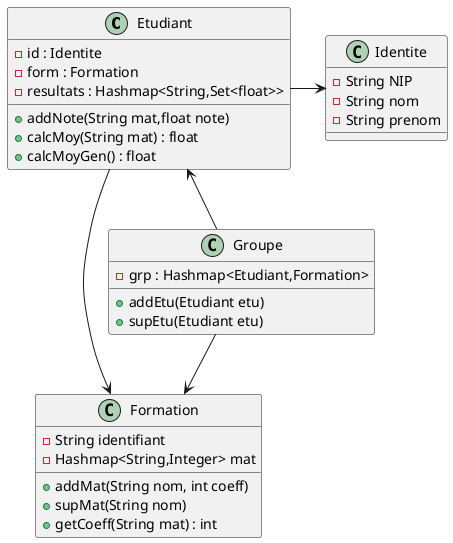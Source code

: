@startuml
'https://plantuml.com/class-diagram

class Etudiant{
    - id : Identite
    - form : Formation
    - resultats : Hashmap<String,Set<float>>
    + addNote(String mat,float note)
    + calcMoy(String mat) : float
    + calcMoyGen() : float
}

class Identite{
    - String NIP
    - String nom
    - String prenom
}

class Formation{
    - String identifiant
    - Hashmap<String,Integer> mat
    + addMat(String nom, int coeff)
    + supMat(String nom)
    + getCoeff(String mat) : int
}

class Groupe{
    - grp : Hashmap<Etudiant,Formation>
    + addEtu(Etudiant etu)
    + supEtu(Etudiant etu)
}

Groupe -up-> Etudiant
Groupe -down-> Formation
Etudiant -> Formation
Etudiant -> Identite


@enduml
